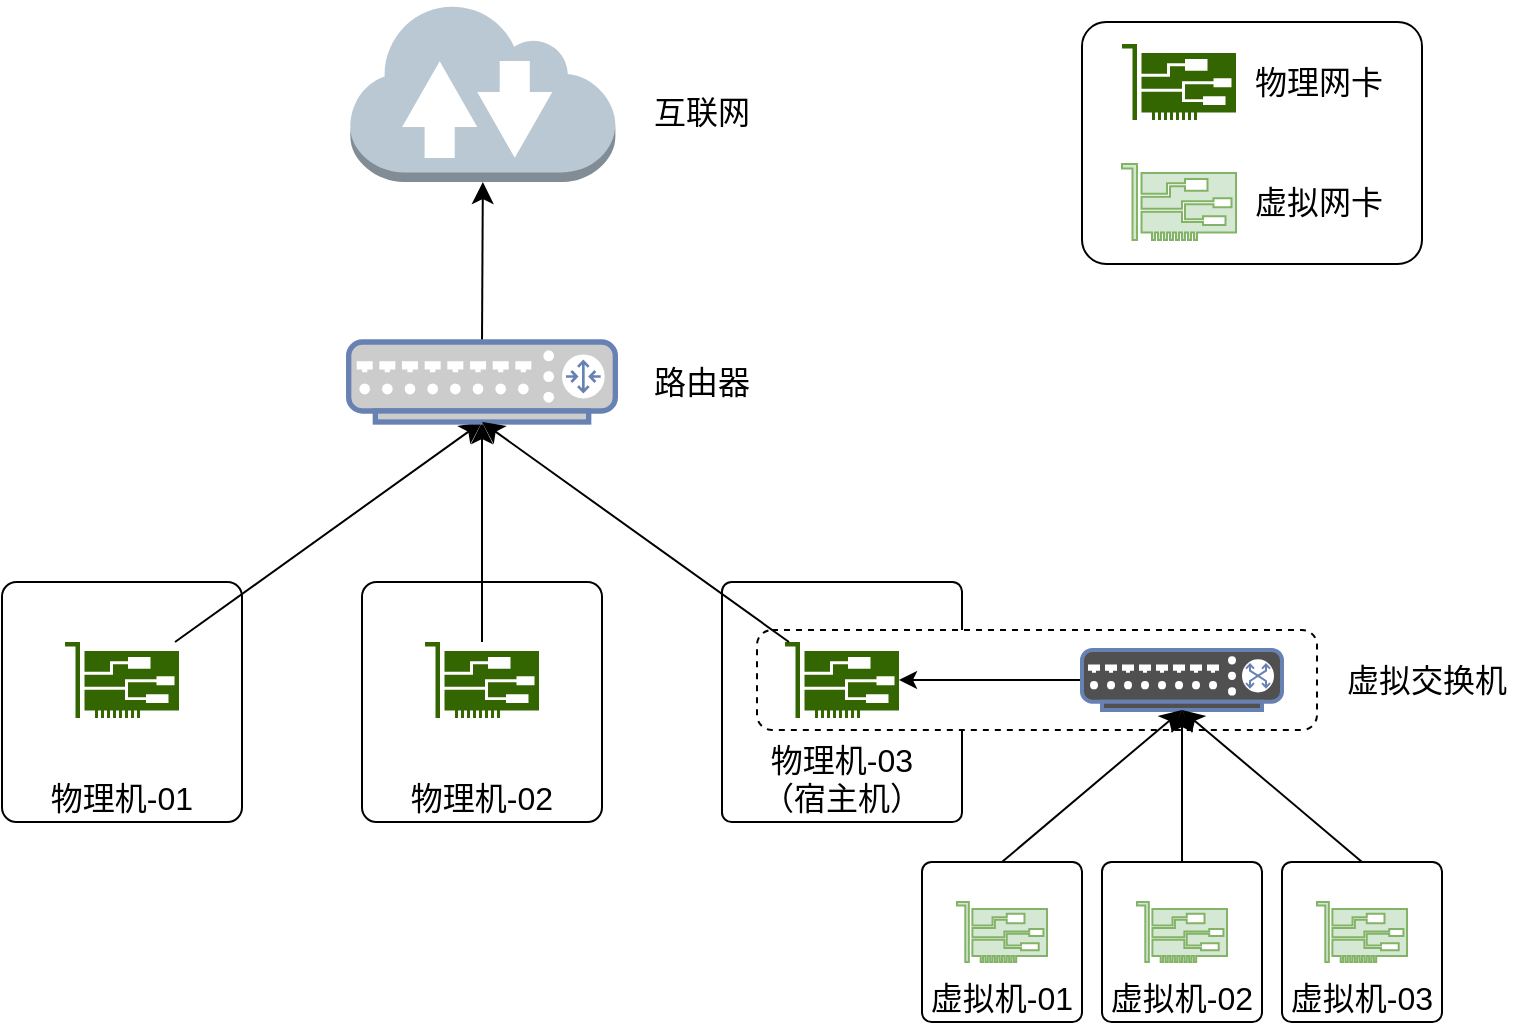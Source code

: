 <mxfile version="22.0.0" type="device">
  <diagram name="第 1 页" id="hZHNZMP5M_iRD0ooPnMY">
    <mxGraphModel dx="1826" dy="664" grid="1" gridSize="10" guides="1" tooltips="1" connect="1" arrows="1" fold="1" page="0" pageScale="1" pageWidth="827" pageHeight="1169" math="0" shadow="0">
      <root>
        <mxCell id="0" />
        <mxCell id="1" parent="0" />
        <mxCell id="ukqAuqTdSnkhuH-BYtik-34" value="物理机-03&lt;br&gt;（宿主机）" style="rounded=1;whiteSpace=wrap;html=1;fontSize=16;arcSize=4;align=center;verticalAlign=bottom;" parent="1" vertex="1">
          <mxGeometry x="-250" y="310" width="120" height="120" as="geometry" />
        </mxCell>
        <mxCell id="ukqAuqTdSnkhuH-BYtik-31" value="物理机-02" style="rounded=1;whiteSpace=wrap;html=1;fontSize=16;arcSize=6;align=center;verticalAlign=bottom;" parent="1" vertex="1">
          <mxGeometry x="-430" y="310" width="120" height="120" as="geometry" />
        </mxCell>
        <mxCell id="ukqAuqTdSnkhuH-BYtik-28" value="物理机-01" style="rounded=1;whiteSpace=wrap;html=1;fontSize=16;arcSize=6;align=center;verticalAlign=bottom;" parent="1" vertex="1">
          <mxGeometry x="-610" y="310" width="120" height="120" as="geometry" />
        </mxCell>
        <mxCell id="ukqAuqTdSnkhuH-BYtik-17" value="" style="sketch=0;pointerEvents=1;shadow=0;dashed=0;html=1;strokeColor=none;fillColor=#336600;labelPosition=center;verticalLabelPosition=bottom;verticalAlign=top;outlineConnect=0;align=center;shape=mxgraph.office.devices.nic;fontSize=16;" parent="1" vertex="1">
          <mxGeometry x="-398.5" y="340" width="57" height="38" as="geometry" />
        </mxCell>
        <mxCell id="ukqAuqTdSnkhuH-BYtik-27" style="edgeStyle=none;curved=1;rounded=0;orthogonalLoop=1;jettySize=auto;html=1;entryX=0.5;entryY=1;entryDx=0;entryDy=0;entryPerimeter=0;fontSize=12;startSize=8;endSize=8;" parent="1" source="ukqAuqTdSnkhuH-BYtik-32" target="ukqAuqTdSnkhuH-BYtik-45" edge="1">
          <mxGeometry relative="1" as="geometry">
            <mxPoint x="-560" y="250" as="sourcePoint" />
            <mxPoint x="-369.995" y="230" as="targetPoint" />
          </mxGeometry>
        </mxCell>
        <mxCell id="ukqAuqTdSnkhuH-BYtik-30" style="edgeStyle=none;curved=1;rounded=0;orthogonalLoop=1;jettySize=auto;html=1;entryX=0.5;entryY=1;entryDx=0;entryDy=0;entryPerimeter=0;fontSize=12;startSize=8;endSize=8;" parent="1" source="ukqAuqTdSnkhuH-BYtik-17" target="ukqAuqTdSnkhuH-BYtik-45" edge="1">
          <mxGeometry relative="1" as="geometry">
            <mxPoint x="-369.995" y="230" as="targetPoint" />
          </mxGeometry>
        </mxCell>
        <mxCell id="ukqAuqTdSnkhuH-BYtik-32" value="" style="sketch=0;pointerEvents=1;shadow=0;dashed=0;html=1;strokeColor=none;fillColor=#336600;labelPosition=center;verticalLabelPosition=bottom;verticalAlign=bottom;outlineConnect=0;align=center;shape=mxgraph.office.devices.nic;fontSize=16;" parent="1" vertex="1">
          <mxGeometry x="-578.5" y="340" width="57" height="38" as="geometry" />
        </mxCell>
        <mxCell id="ukqAuqTdSnkhuH-BYtik-46" style="edgeStyle=none;curved=1;rounded=0;orthogonalLoop=1;jettySize=auto;html=1;exitX=0.5;exitY=0;exitDx=0;exitDy=0;exitPerimeter=0;entryX=0.5;entryY=1;entryDx=0;entryDy=0;entryPerimeter=0;fontSize=12;startSize=8;endSize=8;" parent="1" source="ukqAuqTdSnkhuH-BYtik-45" target="ukqAuqTdSnkhuH-BYtik-47" edge="1">
          <mxGeometry relative="1" as="geometry">
            <mxPoint x="-370.0" y="110" as="targetPoint" />
          </mxGeometry>
        </mxCell>
        <mxCell id="ukqAuqTdSnkhuH-BYtik-45" value="" style="fontColor=#0066CC;verticalAlign=top;verticalLabelPosition=bottom;labelPosition=center;align=center;html=1;outlineConnect=0;fillColor=#CCCCCC;strokeColor=#6881B3;gradientColor=none;gradientDirection=north;strokeWidth=2;shape=mxgraph.networks.router;fontSize=16;" parent="1" vertex="1">
          <mxGeometry x="-436.66" y="190" width="133.33" height="40" as="geometry" />
        </mxCell>
        <mxCell id="ukqAuqTdSnkhuH-BYtik-47" value="" style="outlineConnect=0;dashed=0;verticalLabelPosition=bottom;verticalAlign=top;align=center;html=1;shape=mxgraph.aws3.internet_2;fillColor=#bac8d3;fontSize=16;strokeColor=#23445d;" parent="1" vertex="1">
          <mxGeometry x="-435.83" y="20" width="132.5" height="90" as="geometry" />
        </mxCell>
        <mxCell id="ukqAuqTdSnkhuH-BYtik-48" value="互联网" style="text;html=1;strokeColor=none;fillColor=none;align=center;verticalAlign=middle;whiteSpace=wrap;rounded=0;fontSize=16;" parent="1" vertex="1">
          <mxGeometry x="-290" y="60" width="60" height="30" as="geometry" />
        </mxCell>
        <mxCell id="ukqAuqTdSnkhuH-BYtik-49" value="路由器" style="text;html=1;strokeColor=none;fillColor=none;align=center;verticalAlign=middle;whiteSpace=wrap;rounded=0;fontSize=16;" parent="1" vertex="1">
          <mxGeometry x="-290" y="195" width="60" height="30" as="geometry" />
        </mxCell>
        <mxCell id="ukqAuqTdSnkhuH-BYtik-51" value="虚拟交换机" style="text;html=1;strokeColor=none;fillColor=none;align=center;verticalAlign=middle;whiteSpace=wrap;rounded=0;fontSize=16;" parent="1" vertex="1">
          <mxGeometry x="60" y="344" width="85" height="30" as="geometry" />
        </mxCell>
        <mxCell id="dTSgibvlRxTJ9lK2vTQ1-1" value="" style="group" parent="1" vertex="1" connectable="0">
          <mxGeometry x="-70" y="30" width="170" height="121" as="geometry" />
        </mxCell>
        <mxCell id="dTSgibvlRxTJ9lK2vTQ1-2" value="" style="rounded=1;whiteSpace=wrap;html=1;fontSize=16;arcSize=10;" parent="dTSgibvlRxTJ9lK2vTQ1-1" vertex="1">
          <mxGeometry width="170" height="121" as="geometry" />
        </mxCell>
        <mxCell id="dTSgibvlRxTJ9lK2vTQ1-3" value="" style="sketch=0;pointerEvents=1;shadow=0;dashed=0;html=1;strokeColor=none;fillColor=#336600;labelPosition=center;verticalLabelPosition=bottom;verticalAlign=bottom;outlineConnect=0;align=center;shape=mxgraph.office.devices.nic;fontSize=16;" parent="dTSgibvlRxTJ9lK2vTQ1-1" vertex="1">
          <mxGeometry x="20" y="11" width="57" height="38" as="geometry" />
        </mxCell>
        <mxCell id="dTSgibvlRxTJ9lK2vTQ1-4" value="" style="sketch=0;pointerEvents=1;shadow=0;dashed=0;html=1;strokeColor=#82b366;fillColor=#d5e8d4;labelPosition=center;verticalLabelPosition=bottom;verticalAlign=top;outlineConnect=0;align=center;shape=mxgraph.office.devices.nic;fontSize=16;" parent="dTSgibvlRxTJ9lK2vTQ1-1" vertex="1">
          <mxGeometry x="20" y="71" width="57" height="38" as="geometry" />
        </mxCell>
        <mxCell id="dTSgibvlRxTJ9lK2vTQ1-5" value="物理网卡" style="text;html=1;strokeColor=none;fillColor=none;align=center;verticalAlign=middle;whiteSpace=wrap;rounded=0;fontSize=16;" parent="dTSgibvlRxTJ9lK2vTQ1-1" vertex="1">
          <mxGeometry x="77" y="15" width="83" height="30" as="geometry" />
        </mxCell>
        <mxCell id="dTSgibvlRxTJ9lK2vTQ1-6" value="虚拟网卡" style="text;html=1;strokeColor=none;fillColor=none;align=center;verticalAlign=middle;whiteSpace=wrap;rounded=0;fontSize=16;" parent="dTSgibvlRxTJ9lK2vTQ1-1" vertex="1">
          <mxGeometry x="77" y="75" width="83" height="30" as="geometry" />
        </mxCell>
        <mxCell id="RcWrRS2VGrpfZlQj8Vjr-1" value="" style="rounded=1;whiteSpace=wrap;html=1;dashed=1;" parent="1" vertex="1">
          <mxGeometry x="-232.5" y="334" width="280" height="50" as="geometry" />
        </mxCell>
        <mxCell id="RcWrRS2VGrpfZlQj8Vjr-2" style="edgeStyle=orthogonalEdgeStyle;rounded=0;orthogonalLoop=1;jettySize=auto;html=1;exitX=0;exitY=0.5;exitDx=0;exitDy=0;exitPerimeter=0;" parent="1" source="ukqAuqTdSnkhuH-BYtik-8" target="ukqAuqTdSnkhuH-BYtik-19" edge="1">
          <mxGeometry relative="1" as="geometry" />
        </mxCell>
        <mxCell id="ukqAuqTdSnkhuH-BYtik-8" value="" style="fontColor=#0066CC;verticalAlign=top;verticalLabelPosition=bottom;labelPosition=center;align=center;html=1;outlineConnect=0;fillColor=#505050;strokeColor=#6881B3;gradientColor=none;gradientDirection=north;strokeWidth=2;shape=mxgraph.networks.switch;fontSize=16;" parent="1" vertex="1">
          <mxGeometry x="-70" y="344" width="100" height="30" as="geometry" />
        </mxCell>
        <mxCell id="ukqAuqTdSnkhuH-BYtik-22" style="edgeStyle=none;curved=1;rounded=0;orthogonalLoop=1;jettySize=auto;html=1;exitX=0.5;exitY=0;exitDx=0;exitDy=0;entryX=0.5;entryY=1;entryDx=0;entryDy=0;entryPerimeter=0;fontSize=12;startSize=8;endSize=8;" parent="1" source="ukqAuqTdSnkhuH-BYtik-16" target="ukqAuqTdSnkhuH-BYtik-8" edge="1">
          <mxGeometry relative="1" as="geometry" />
        </mxCell>
        <mxCell id="ukqAuqTdSnkhuH-BYtik-16" value="虚拟机-01" style="rounded=1;whiteSpace=wrap;html=1;fontSize=16;arcSize=6;align=center;verticalAlign=bottom;" parent="1" vertex="1">
          <mxGeometry x="-150" y="450" width="80" height="80" as="geometry" />
        </mxCell>
        <mxCell id="ukqAuqTdSnkhuH-BYtik-23" style="edgeStyle=none;curved=1;rounded=0;orthogonalLoop=1;jettySize=auto;html=1;exitX=0.5;exitY=0;exitDx=0;exitDy=0;entryX=0.5;entryY=1;entryDx=0;entryDy=0;entryPerimeter=0;fontSize=12;startSize=8;endSize=8;" parent="1" source="ukqAuqTdSnkhuH-BYtik-18" target="ukqAuqTdSnkhuH-BYtik-8" edge="1">
          <mxGeometry relative="1" as="geometry" />
        </mxCell>
        <mxCell id="ukqAuqTdSnkhuH-BYtik-18" value="虚拟机-02" style="rounded=1;whiteSpace=wrap;html=1;fontSize=16;arcSize=6;align=center;verticalAlign=bottom;" parent="1" vertex="1">
          <mxGeometry x="-60" y="450" width="80" height="80" as="geometry" />
        </mxCell>
        <mxCell id="ukqAuqTdSnkhuH-BYtik-19" value="" style="sketch=0;pointerEvents=1;shadow=0;dashed=0;html=1;strokeColor=none;fillColor=#336600;labelPosition=center;verticalLabelPosition=bottom;verticalAlign=top;outlineConnect=0;align=center;shape=mxgraph.office.devices.nic;fontSize=16;" parent="1" vertex="1">
          <mxGeometry x="-218.5" y="340" width="57" height="38" as="geometry" />
        </mxCell>
        <mxCell id="ukqAuqTdSnkhuH-BYtik-24" style="edgeStyle=none;curved=1;rounded=0;orthogonalLoop=1;jettySize=auto;html=1;exitX=0.5;exitY=0;exitDx=0;exitDy=0;entryX=0.5;entryY=1;entryDx=0;entryDy=0;entryPerimeter=0;fontSize=12;startSize=8;endSize=8;" parent="1" source="ukqAuqTdSnkhuH-BYtik-20" target="ukqAuqTdSnkhuH-BYtik-8" edge="1">
          <mxGeometry relative="1" as="geometry" />
        </mxCell>
        <mxCell id="ukqAuqTdSnkhuH-BYtik-20" value="虚拟机-03" style="rounded=1;whiteSpace=wrap;html=1;fontSize=16;arcSize=6;align=center;verticalAlign=bottom;" parent="1" vertex="1">
          <mxGeometry x="30" y="450" width="80" height="80" as="geometry" />
        </mxCell>
        <mxCell id="DwfaecdnrL4nMJUOLJSl-1" value="" style="sketch=0;pointerEvents=1;shadow=0;dashed=0;html=1;strokeColor=#82b366;fillColor=#d5e8d4;labelPosition=center;verticalLabelPosition=bottom;verticalAlign=top;outlineConnect=0;align=center;shape=mxgraph.office.devices.nic;fontSize=16;" parent="1" vertex="1">
          <mxGeometry x="-132.5" y="470" width="45" height="30" as="geometry" />
        </mxCell>
        <mxCell id="DwfaecdnrL4nMJUOLJSl-2" value="" style="sketch=0;pointerEvents=1;shadow=0;dashed=0;html=1;strokeColor=#82b366;fillColor=#d5e8d4;labelPosition=center;verticalLabelPosition=bottom;verticalAlign=top;outlineConnect=0;align=center;shape=mxgraph.office.devices.nic;fontSize=16;" parent="1" vertex="1">
          <mxGeometry x="-42.5" y="470" width="45" height="30" as="geometry" />
        </mxCell>
        <mxCell id="DwfaecdnrL4nMJUOLJSl-3" value="" style="sketch=0;pointerEvents=1;shadow=0;dashed=0;html=1;strokeColor=#82b366;fillColor=#d5e8d4;labelPosition=center;verticalLabelPosition=bottom;verticalAlign=top;outlineConnect=0;align=center;shape=mxgraph.office.devices.nic;fontSize=16;" parent="1" vertex="1">
          <mxGeometry x="47.5" y="470" width="45" height="30" as="geometry" />
        </mxCell>
        <mxCell id="ukqAuqTdSnkhuH-BYtik-33" style="edgeStyle=none;curved=1;rounded=0;orthogonalLoop=1;jettySize=auto;html=1;entryX=0.5;entryY=1;entryDx=0;entryDy=0;entryPerimeter=0;fontSize=12;startSize=8;endSize=8;" parent="1" source="ukqAuqTdSnkhuH-BYtik-19" target="ukqAuqTdSnkhuH-BYtik-45" edge="1">
          <mxGeometry relative="1" as="geometry">
            <mxPoint x="-369.995" y="230" as="targetPoint" />
          </mxGeometry>
        </mxCell>
      </root>
    </mxGraphModel>
  </diagram>
</mxfile>
